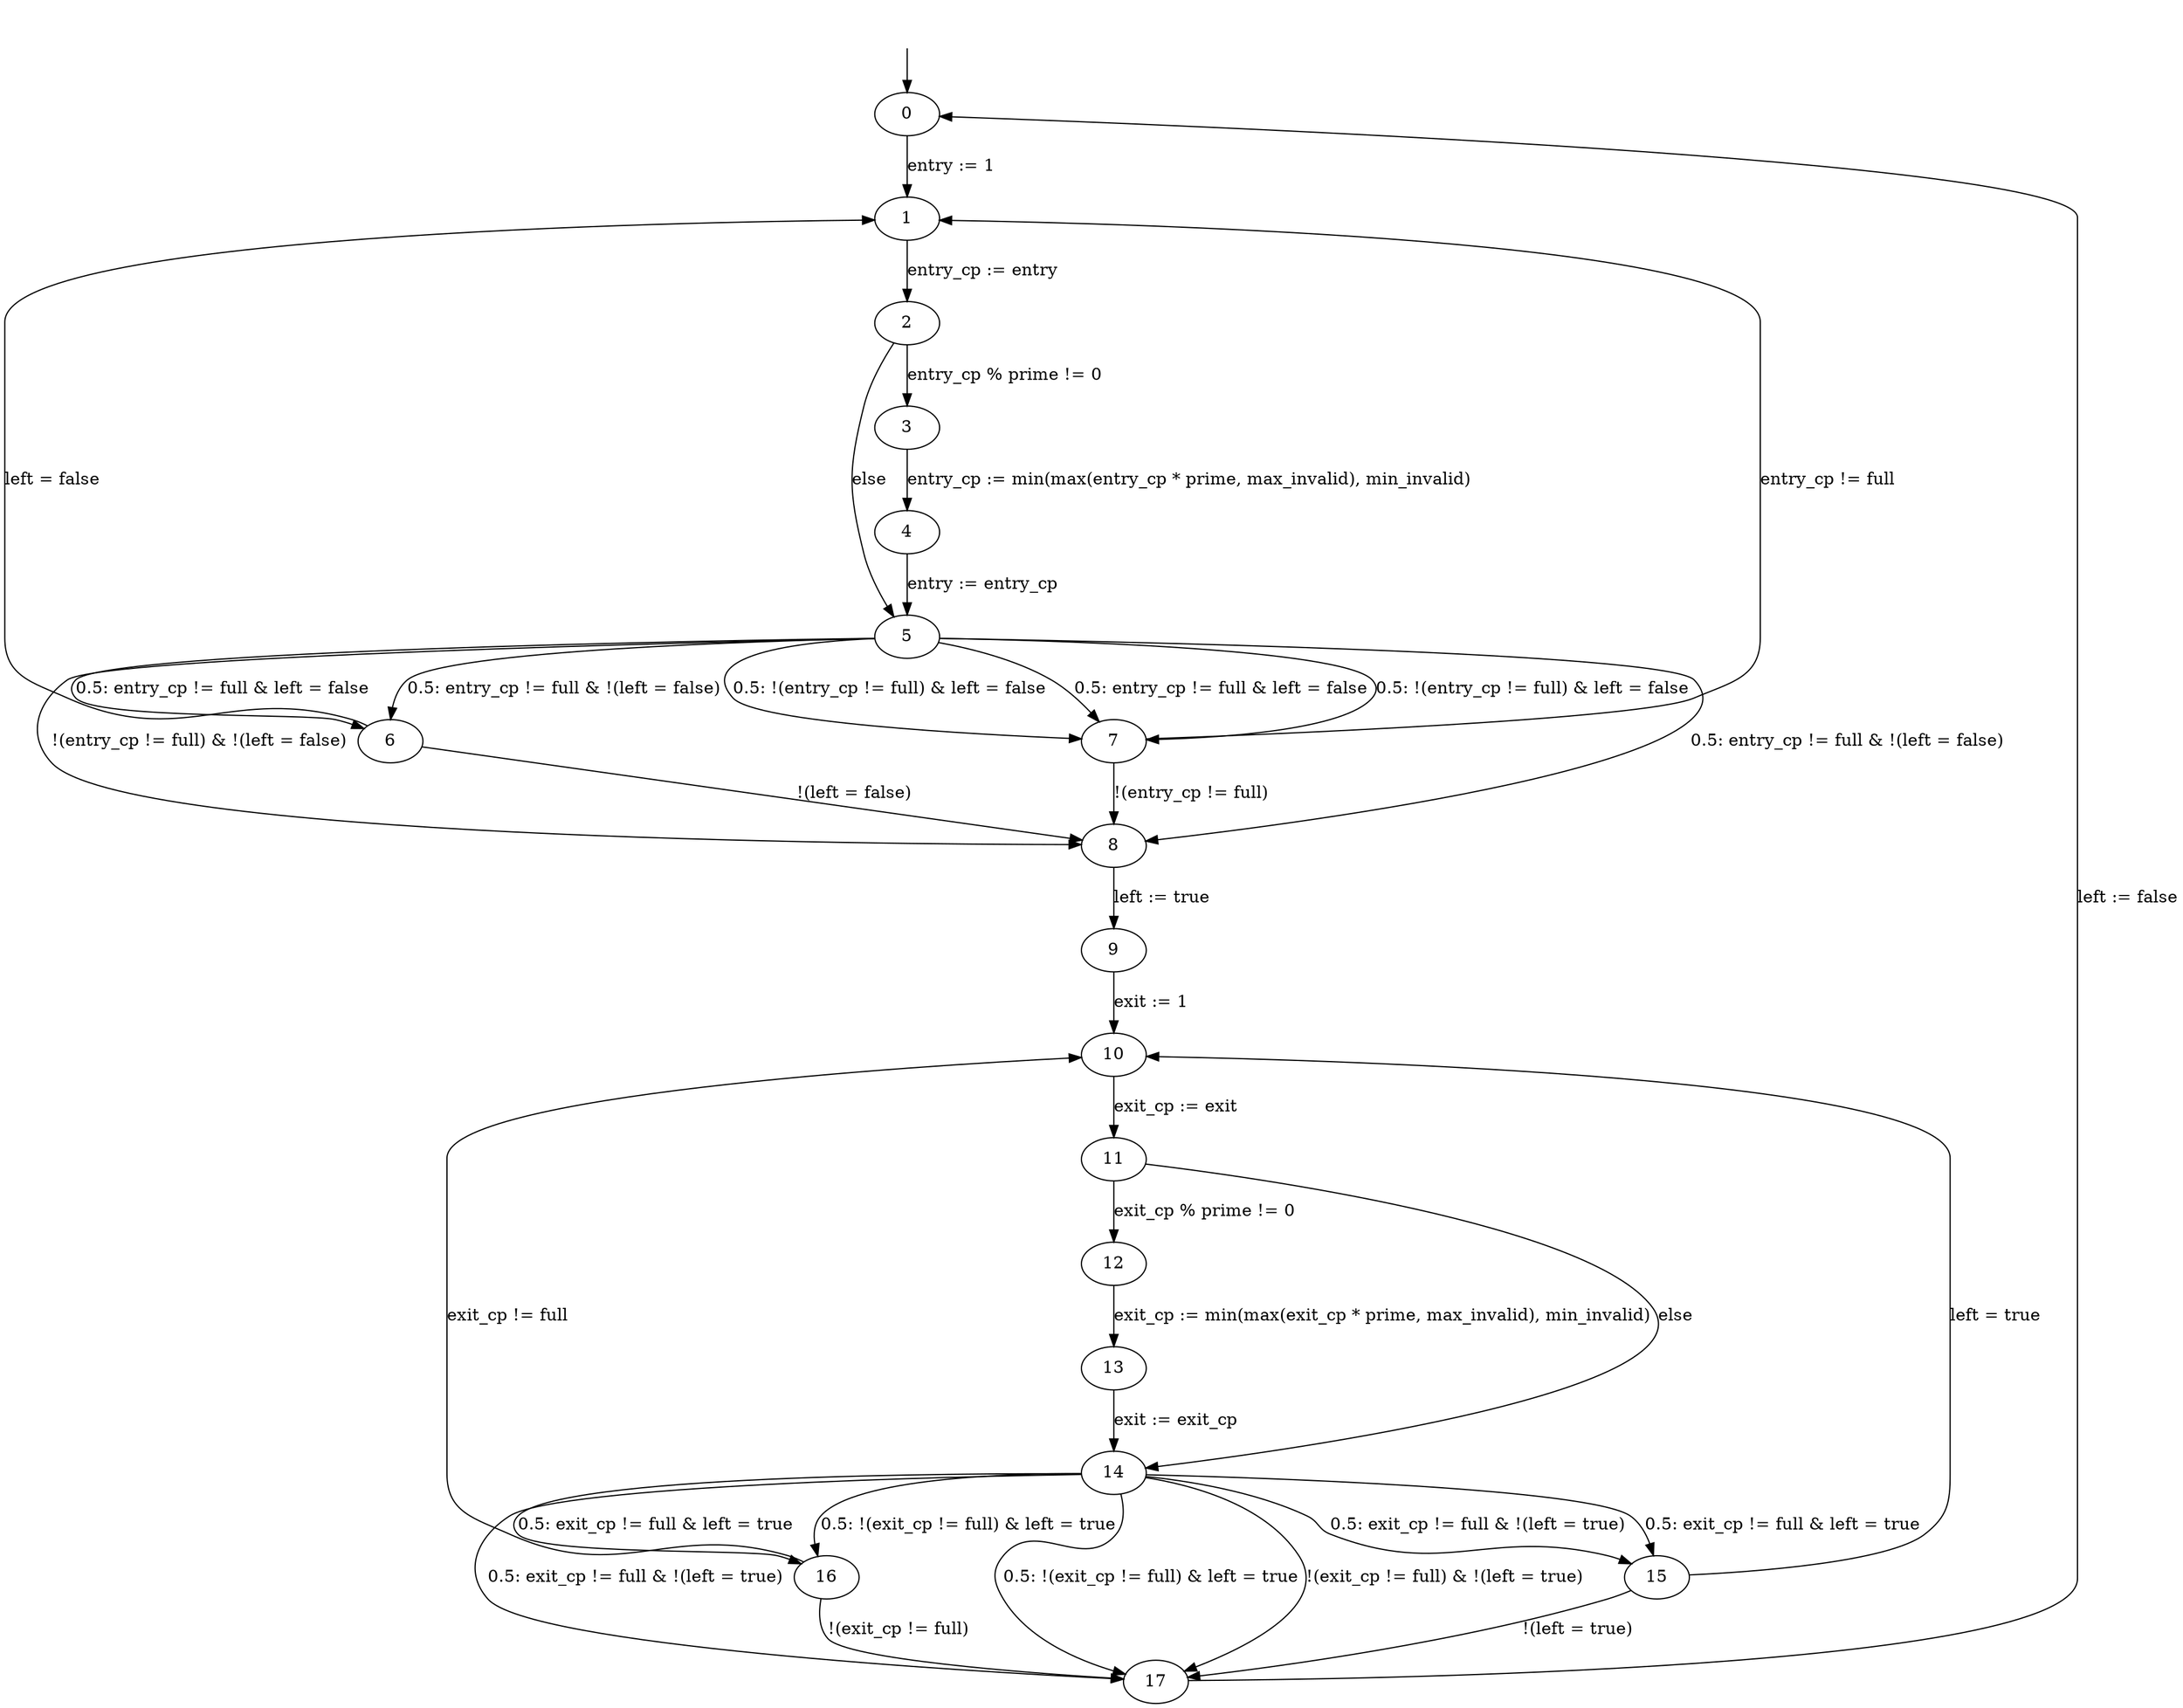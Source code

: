 digraph {

	initial_state_source [style=invis]
	initial_state_source -> "0"

	"0"  -> "1"  [weight=100, label="entry := 1"]
	"1"  -> "2"  [weight=100, label="entry_cp := entry"]

	"2"  -> "3"  [weight=100, label="entry_cp % prime != 0"]
	"3"  -> "4"  [weight=100, label="entry_cp := min(max(entry_cp * prime, max_invalid), min_invalid)"]
	"4"  -> "5"  [weight=100, label="entry := entry_cp"]
	"2"  -> "5"  [label="else"]

	"5"  -> "6"  [label="0.5: entry_cp != full & left = false"]
	"5"  -> "6"  [label="0.5: entry_cp != full & !(left = false)"]
	"5"  -> "8"  [label="0.5: entry_cp != full & !(left = false)"]
	"5"  -> "7"  [label="0.5: entry_cp != full & left = false"]
	"5"  -> "7"  [label="0.5: !(entry_cp != full) & left = false"]
	"5"  -> "7"  [label="0.5: !(entry_cp != full) & left = false"]
	"6"  -> "1"  [label="left = false"]
	"6"  -> "8"  [label="!(left = false)"]
	"7"  -> "1"  [label="entry_cp != full"]
	"7"  -> "8"  [label="!(entry_cp != full)"]
	"5"  -> "8"  [label="!(entry_cp != full) & !(left = false)"]

	"8"  -> "9"  [weight=100, label="left := true"]
	"9"  -> "10" [weight=100, label="exit := 1"]

	"10" -> "11" [weight=100, label="exit_cp := exit"]
	"11" -> "12" [weight=100, label="exit_cp % prime != 0"]
	"12" -> "13" [weight=100, label="exit_cp := min(max(exit_cp * prime, max_invalid), min_invalid)"]
	"13" -> "14" [weight=100, label="exit := exit_cp"]
	"11" -> "14" [label="else"]

	"14" -> "15" [label="0.5: exit_cp != full & left = true"]
	"14" -> "15" [label="0.5: exit_cp != full & !(left = true)"]
	"14" -> "17" [label="0.5: exit_cp != full & !(left = true)"]
	"14" -> "16" [label="0.5: exit_cp != full & left = true"]
	"14" -> "16" [label="0.5: !(exit_cp != full) & left = true"]
	"14" -> "17" [label="0.5: !(exit_cp != full) & left = true"]
	"15" -> "10" [label="left = true"]
	"15" -> "17" [label="!(left = true)"]
	"16" -> "10" [label="exit_cp != full"]
	"16" -> "17" [label="!(exit_cp != full)"]
	"14" -> "17" [label="!(exit_cp != full) & !(left = true)"]

	"17" -> "0"  [label="left := false"]
}

